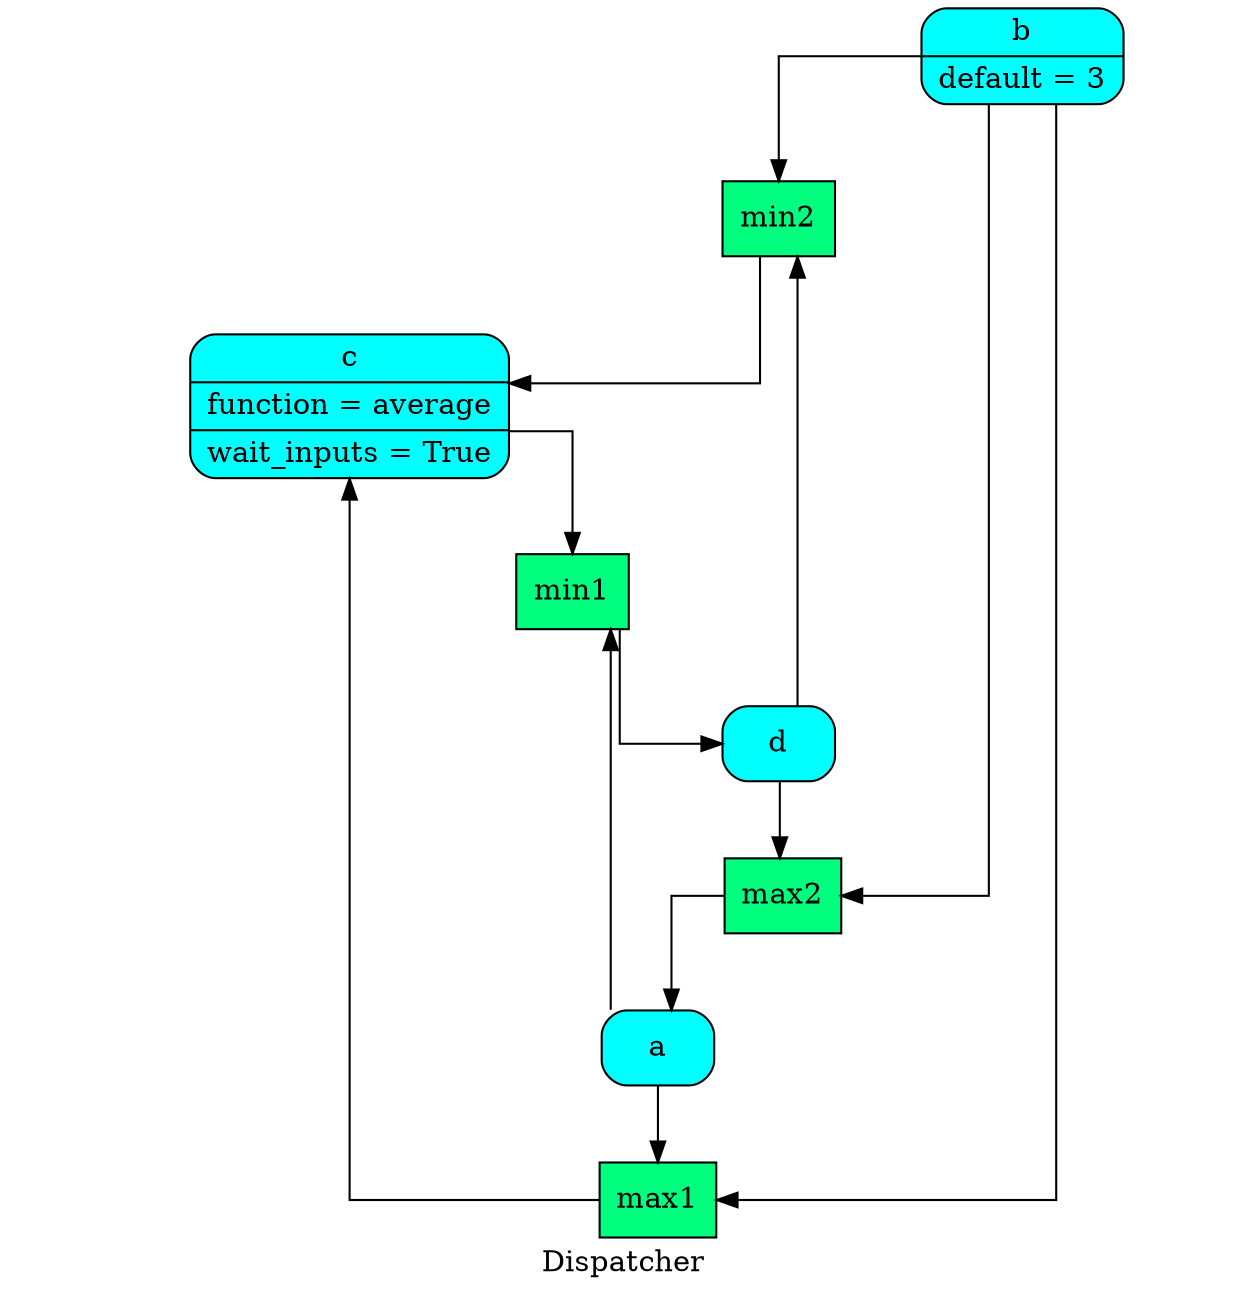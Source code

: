 digraph Dispatcher {
	graph [ratio=1]
	node [style=filled]
	splines = ortho
	label = "Dispatcher"
		Dispatcher_7107529714572396099 [label="{ min2  }" fillcolor=springgreen shape=record]
		Dispatcher_8642698689935103924 [label="{ c | function = average | wait_inputs = True }" fillcolor=cyan shape=Mrecord]
		Dispatcher_4365437138539885285 [label="{ min1  }" fillcolor=springgreen shape=record]
		Dispatcher_4091537378154039687 [label="{ b | default = 3 }" fillcolor=cyan shape=Mrecord]
		"Dispatcher_-7263908729477869368" [label="{ max1  }" fillcolor=springgreen shape=record]
		"Dispatcher_-1841214044933314468" [label="{ a  }" fillcolor=cyan shape=Mrecord]
		Dispatcher_4338780543441293550 [label="{ max2  }" fillcolor=springgreen shape=record]
		"Dispatcher_-4429513020801161489" [label="{ d  }" fillcolor=cyan shape=Mrecord]
			Dispatcher_7107529714572396099 -> Dispatcher_8642698689935103924
			Dispatcher_8642698689935103924 -> Dispatcher_4365437138539885285
			Dispatcher_4365437138539885285 -> "Dispatcher_-4429513020801161489"
			Dispatcher_4091537378154039687 -> "Dispatcher_-7263908729477869368"
			Dispatcher_4091537378154039687 -> Dispatcher_7107529714572396099
			Dispatcher_4091537378154039687 -> Dispatcher_4338780543441293550
			"Dispatcher_-7263908729477869368" -> Dispatcher_8642698689935103924
			"Dispatcher_-1841214044933314468" -> "Dispatcher_-7263908729477869368"
			"Dispatcher_-1841214044933314468" -> Dispatcher_4365437138539885285
			Dispatcher_4338780543441293550 -> "Dispatcher_-1841214044933314468"
			"Dispatcher_-4429513020801161489" -> Dispatcher_7107529714572396099
			"Dispatcher_-4429513020801161489" -> Dispatcher_4338780543441293550
}